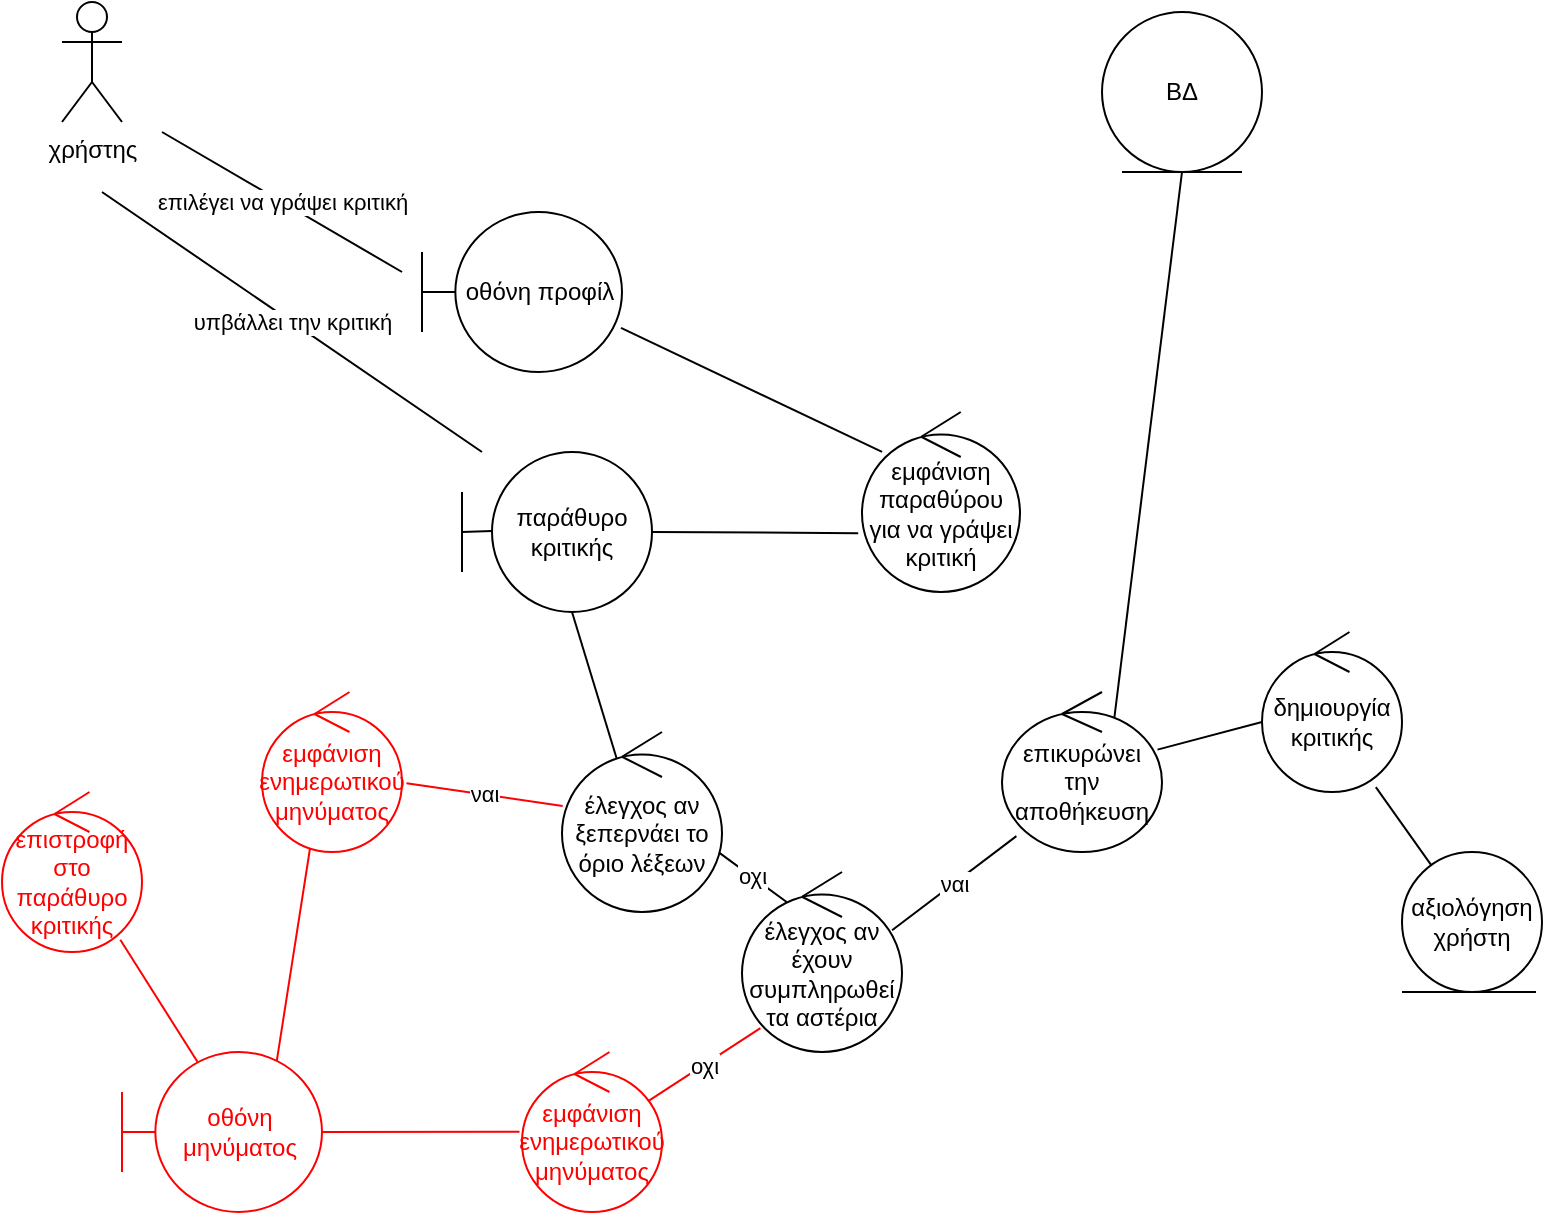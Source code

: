 <mxfile version="26.2.13">
  <diagram name="Σελίδα-1" id="iN9jYaZmVMVzDFcv0H2W">
    <mxGraphModel dx="1228" dy="629" grid="1" gridSize="10" guides="1" tooltips="1" connect="1" arrows="1" fold="1" page="1" pageScale="1" pageWidth="827" pageHeight="1169" math="0" shadow="0">
      <root>
        <mxCell id="0" />
        <mxCell id="1" parent="0" />
        <mxCell id="TvQpU1DDECIcJuuF-ziT-1" value="χρήστης" style="shape=umlActor;verticalLabelPosition=bottom;verticalAlign=top;html=1;outlineConnect=0;" parent="1" vertex="1">
          <mxGeometry x="60" y="45" width="30" height="60" as="geometry" />
        </mxCell>
        <mxCell id="TvQpU1DDECIcJuuF-ziT-22" value="επιλέγει να γράψει κριτική" style="endArrow=none;html=1;rounded=0;" parent="1" edge="1">
          <mxGeometry width="50" height="50" relative="1" as="geometry">
            <mxPoint x="230" y="180" as="sourcePoint" />
            <mxPoint x="110" y="110" as="targetPoint" />
          </mxGeometry>
        </mxCell>
        <mxCell id="TvQpU1DDECIcJuuF-ziT-31" value="παράθυρο κριτικής" style="ellipse;whiteSpace=wrap;html=1;aspect=fixed;" parent="1" vertex="1">
          <mxGeometry x="275" y="270" width="80" height="80" as="geometry" />
        </mxCell>
        <mxCell id="TvQpU1DDECIcJuuF-ziT-32" value="" style="endArrow=none;html=1;rounded=0;" parent="1" edge="1">
          <mxGeometry width="50" height="50" relative="1" as="geometry">
            <mxPoint x="260" y="310" as="sourcePoint" />
            <mxPoint x="275" y="309.5" as="targetPoint" />
          </mxGeometry>
        </mxCell>
        <mxCell id="TvQpU1DDECIcJuuF-ziT-33" value="" style="endArrow=none;html=1;rounded=0;" parent="1" edge="1">
          <mxGeometry width="50" height="50" relative="1" as="geometry">
            <mxPoint x="260" y="330" as="sourcePoint" />
            <mxPoint x="260" y="290" as="targetPoint" />
          </mxGeometry>
        </mxCell>
        <mxCell id="TvQpU1DDECIcJuuF-ziT-34" value="" style="endArrow=none;html=1;rounded=0;exitX=1;exitY=0.5;exitDx=0;exitDy=0;entryX=-0.024;entryY=0.673;entryDx=0;entryDy=0;entryPerimeter=0;" parent="1" source="TvQpU1DDECIcJuuF-ziT-31" edge="1" target="Hqv099XkB52VYJ3C3I_9-15">
          <mxGeometry width="50" height="50" relative="1" as="geometry">
            <mxPoint x="370" y="330" as="sourcePoint" />
            <mxPoint x="460" y="310" as="targetPoint" />
          </mxGeometry>
        </mxCell>
        <mxCell id="TvQpU1DDECIcJuuF-ziT-35" value="υπβάλλει την κριτική" style="endArrow=none;html=1;rounded=0;" parent="1" edge="1">
          <mxGeometry width="50" height="50" relative="1" as="geometry">
            <mxPoint x="270" y="270" as="sourcePoint" />
            <mxPoint x="80" y="140" as="targetPoint" />
          </mxGeometry>
        </mxCell>
        <mxCell id="TvQpU1DDECIcJuuF-ziT-38" value="οχι" style="endArrow=none;html=1;rounded=0;entryX=0.969;entryY=0.662;entryDx=0;entryDy=0;entryPerimeter=0;exitX=0.279;exitY=0.167;exitDx=0;exitDy=0;exitPerimeter=0;" parent="1" source="Hqv099XkB52VYJ3C3I_9-17" target="Hqv099XkB52VYJ3C3I_9-16" edge="1">
          <mxGeometry width="50" height="50" relative="1" as="geometry">
            <mxPoint x="427.6" y="490" as="sourcePoint" />
            <mxPoint x="390.8" y="445.2" as="targetPoint" />
          </mxGeometry>
        </mxCell>
        <mxCell id="TvQpU1DDECIcJuuF-ziT-40" value="αξιολόγηση χρήστη" style="ellipse;whiteSpace=wrap;html=1;aspect=fixed;" parent="1" vertex="1">
          <mxGeometry x="730" y="470" width="70" height="70" as="geometry" />
        </mxCell>
        <mxCell id="TvQpU1DDECIcJuuF-ziT-41" value="" style="endArrow=none;html=1;rounded=0;entryX=0.5;entryY=1;entryDx=0;entryDy=0;exitX=0.701;exitY=0.171;exitDx=0;exitDy=0;exitPerimeter=0;" parent="1" source="Hqv099XkB52VYJ3C3I_9-14" edge="1" target="Hqv099XkB52VYJ3C3I_9-12">
          <mxGeometry width="50" height="50" relative="1" as="geometry">
            <mxPoint x="588.284" y="401.716" as="sourcePoint" />
            <mxPoint x="720" y="100" as="targetPoint" />
            <Array as="points" />
          </mxGeometry>
        </mxCell>
        <mxCell id="TvQpU1DDECIcJuuF-ziT-42" value="" style="endArrow=none;html=1;rounded=0;exitX=0.972;exitY=0.36;exitDx=0;exitDy=0;exitPerimeter=0;entryX=0.02;entryY=0.558;entryDx=0;entryDy=0;entryPerimeter=0;" parent="1" source="Hqv099XkB52VYJ3C3I_9-14" edge="1" target="Hqv099XkB52VYJ3C3I_9-13">
          <mxGeometry width="50" height="50" relative="1" as="geometry">
            <mxPoint x="601.2" y="414" as="sourcePoint" />
            <mxPoint x="665" y="400" as="targetPoint" />
          </mxGeometry>
        </mxCell>
        <mxCell id="TvQpU1DDECIcJuuF-ziT-43" value="" style="endArrow=none;html=1;rounded=0;" parent="1" edge="1">
          <mxGeometry width="50" height="50" relative="1" as="geometry">
            <mxPoint x="730" y="540" as="sourcePoint" />
            <mxPoint x="797" y="540" as="targetPoint" />
          </mxGeometry>
        </mxCell>
        <mxCell id="TvQpU1DDECIcJuuF-ziT-45" value="" style="endArrow=none;html=1;rounded=0;exitX=0.813;exitY=0.97;exitDx=0;exitDy=0;exitPerimeter=0;" parent="1" source="Hqv099XkB52VYJ3C3I_9-13" target="TvQpU1DDECIcJuuF-ziT-40" edge="1">
          <mxGeometry width="50" height="50" relative="1" as="geometry">
            <mxPoint x="729.24" y="426" as="sourcePoint" />
            <mxPoint x="740" y="400" as="targetPoint" />
          </mxGeometry>
        </mxCell>
        <mxCell id="gAIUqOrA6iphY5wcJg3d-3" value="" style="endArrow=none;html=1;rounded=0;exitX=0.357;exitY=0.192;exitDx=0;exitDy=0;exitPerimeter=0;entryX=0.5;entryY=1;entryDx=0;entryDy=0;" parent="1" source="Hqv099XkB52VYJ3C3I_9-16" target="TvQpU1DDECIcJuuF-ziT-31" edge="1">
          <mxGeometry width="50" height="50" relative="1" as="geometry">
            <mxPoint x="333.2" y="422.8" as="sourcePoint" />
            <mxPoint x="330" y="350" as="targetPoint" />
          </mxGeometry>
        </mxCell>
        <mxCell id="gAIUqOrA6iphY5wcJg3d-6" value="ναι" style="endArrow=none;html=1;rounded=0;exitX=1.032;exitY=0.571;exitDx=0;exitDy=0;strokeColor=#FF0000;exitPerimeter=0;entryX=0.004;entryY=0.411;entryDx=0;entryDy=0;entryPerimeter=0;" parent="1" source="Hqv099XkB52VYJ3C3I_9-9" edge="1" target="Hqv099XkB52VYJ3C3I_9-16">
          <mxGeometry width="50" height="50" relative="1" as="geometry">
            <mxPoint x="230.0" y="430" as="sourcePoint" />
            <mxPoint x="310" y="450" as="targetPoint" />
          </mxGeometry>
        </mxCell>
        <mxCell id="gAIUqOrA6iphY5wcJg3d-11" value="ναι" style="endArrow=none;html=1;rounded=0;entryX=0.09;entryY=0.901;entryDx=0;entryDy=0;entryPerimeter=0;exitX=0.938;exitY=0.324;exitDx=0;exitDy=0;exitPerimeter=0;" parent="1" target="Hqv099XkB52VYJ3C3I_9-14" edge="1" source="Hqv099XkB52VYJ3C3I_9-17">
          <mxGeometry width="50" height="50" relative="1" as="geometry">
            <mxPoint x="475" y="510" as="sourcePoint" />
            <mxPoint x="530.919" y="457.465" as="targetPoint" />
          </mxGeometry>
        </mxCell>
        <mxCell id="gAIUqOrA6iphY5wcJg3d-12" value="οχι" style="endArrow=none;html=1;rounded=0;strokeColor=#FF0000;exitX=0.896;exitY=0.31;exitDx=0;exitDy=0;exitPerimeter=0;entryX=0.115;entryY=0.867;entryDx=0;entryDy=0;entryPerimeter=0;" parent="1" edge="1" target="Hqv099XkB52VYJ3C3I_9-17" source="Hqv099XkB52VYJ3C3I_9-10">
          <mxGeometry width="50" height="50" relative="1" as="geometry">
            <mxPoint x="360" y="600" as="sourcePoint" />
            <mxPoint x="410" y="550" as="targetPoint" />
          </mxGeometry>
        </mxCell>
        <mxCell id="gAIUqOrA6iphY5wcJg3d-24" value="" style="endArrow=none;html=1;rounded=0;entryX=1;entryY=0.5;entryDx=0;entryDy=0;exitX=-0.018;exitY=0.498;exitDx=0;exitDy=0;strokeColor=#FF0000;entryPerimeter=0;exitPerimeter=0;" parent="1" source="Hqv099XkB52VYJ3C3I_9-10" target="Hqv099XkB52VYJ3C3I_9-8" edge="1">
          <mxGeometry width="50" height="50" relative="1" as="geometry">
            <mxPoint x="280" y="610.0" as="sourcePoint" />
            <mxPoint x="190" y="610.0" as="targetPoint" />
          </mxGeometry>
        </mxCell>
        <mxCell id="Hqv099XkB52VYJ3C3I_9-1" value="" style="endArrow=none;html=1;rounded=0;entryX=0.127;entryY=0.222;entryDx=0;entryDy=0;exitX=0.995;exitY=0.724;exitDx=0;exitDy=0;exitPerimeter=0;entryPerimeter=0;" edge="1" parent="1" source="Hqv099XkB52VYJ3C3I_9-11" target="Hqv099XkB52VYJ3C3I_9-15">
          <mxGeometry width="50" height="50" relative="1" as="geometry">
            <mxPoint x="360" y="210" as="sourcePoint" />
            <mxPoint x="471.716" y="281.716" as="targetPoint" />
          </mxGeometry>
        </mxCell>
        <mxCell id="Hqv099XkB52VYJ3C3I_9-3" value="" style="endArrow=none;html=1;rounded=0;exitX=0.773;exitY=0.063;exitDx=0;exitDy=0;exitPerimeter=0;strokeColor=#FF0000;entryX=0.346;entryY=0.96;entryDx=0;entryDy=0;entryPerimeter=0;" edge="1" parent="1" source="Hqv099XkB52VYJ3C3I_9-8" target="Hqv099XkB52VYJ3C3I_9-9">
          <mxGeometry width="50" height="50" relative="1" as="geometry">
            <mxPoint x="162.56" y="569.36" as="sourcePoint" />
            <mxPoint x="190" y="470" as="targetPoint" />
          </mxGeometry>
        </mxCell>
        <mxCell id="Hqv099XkB52VYJ3C3I_9-5" value="επιστροφή στο παράθυρο κριτικής" style="ellipse;shape=umlControl;whiteSpace=wrap;html=1;strokeColor=#FF0000;fontColor=#FF0000;" vertex="1" parent="1">
          <mxGeometry x="30" y="440" width="70" height="80" as="geometry" />
        </mxCell>
        <mxCell id="Hqv099XkB52VYJ3C3I_9-7" value="" style="endArrow=none;html=1;rounded=0;entryX=0.845;entryY=0.923;entryDx=0;entryDy=0;entryPerimeter=0;fontColor=#FF0000;strokeColor=#FF0000;exitX=0.378;exitY=0.063;exitDx=0;exitDy=0;exitPerimeter=0;" edge="1" parent="1" source="Hqv099XkB52VYJ3C3I_9-8" target="Hqv099XkB52VYJ3C3I_9-5">
          <mxGeometry width="50" height="50" relative="1" as="geometry">
            <mxPoint x="128.687" y="576.151" as="sourcePoint" />
            <mxPoint x="70" y="530" as="targetPoint" />
          </mxGeometry>
        </mxCell>
        <mxCell id="Hqv099XkB52VYJ3C3I_9-8" value="οθόνη μηνύματος" style="shape=umlBoundary;whiteSpace=wrap;html=1;fontColor=#FF0000;strokeColor=#FF0000;" vertex="1" parent="1">
          <mxGeometry x="90" y="570" width="100" height="80" as="geometry" />
        </mxCell>
        <mxCell id="Hqv099XkB52VYJ3C3I_9-9" value="εμφάνιση ενημερωτικού μηνύματος" style="ellipse;shape=umlControl;whiteSpace=wrap;html=1;fontColor=#FF0000;strokeColor=#FF0000;" vertex="1" parent="1">
          <mxGeometry x="160" y="390" width="70" height="80" as="geometry" />
        </mxCell>
        <mxCell id="Hqv099XkB52VYJ3C3I_9-10" value="εμφάνιση ενημερωτικού μηνύματος" style="ellipse;shape=umlControl;whiteSpace=wrap;html=1;fontColor=#FF0000;strokeColor=#FF0000;" vertex="1" parent="1">
          <mxGeometry x="290" y="570" width="70" height="80" as="geometry" />
        </mxCell>
        <mxCell id="Hqv099XkB52VYJ3C3I_9-11" value="οθόνη προφίλ" style="shape=umlBoundary;whiteSpace=wrap;html=1;" vertex="1" parent="1">
          <mxGeometry x="240" y="150" width="100" height="80" as="geometry" />
        </mxCell>
        <mxCell id="Hqv099XkB52VYJ3C3I_9-12" value="ΒΔ" style="ellipse;shape=umlEntity;whiteSpace=wrap;html=1;" vertex="1" parent="1">
          <mxGeometry x="580" y="50" width="80" height="80" as="geometry" />
        </mxCell>
        <mxCell id="Hqv099XkB52VYJ3C3I_9-13" value="δημιουργία κριτικής" style="ellipse;shape=umlControl;whiteSpace=wrap;html=1;" vertex="1" parent="1">
          <mxGeometry x="660" y="360" width="70" height="80" as="geometry" />
        </mxCell>
        <mxCell id="Hqv099XkB52VYJ3C3I_9-14" value="επικυρώνει την αποθήκευση" style="ellipse;shape=umlControl;whiteSpace=wrap;html=1;" vertex="1" parent="1">
          <mxGeometry x="530" y="390" width="80" height="80" as="geometry" />
        </mxCell>
        <mxCell id="Hqv099XkB52VYJ3C3I_9-15" value="εμφάνιση παραθύρου για να γράψει κριτική" style="ellipse;shape=umlControl;whiteSpace=wrap;html=1;" vertex="1" parent="1">
          <mxGeometry x="460" y="250" width="79" height="90" as="geometry" />
        </mxCell>
        <mxCell id="Hqv099XkB52VYJ3C3I_9-16" value="έλεγχος αν ξεπερνάει το όριο λέξεων" style="ellipse;shape=umlControl;whiteSpace=wrap;html=1;" vertex="1" parent="1">
          <mxGeometry x="310" y="410" width="80" height="90" as="geometry" />
        </mxCell>
        <mxCell id="Hqv099XkB52VYJ3C3I_9-17" value="έλεγχος αν έχουν συμπληρωθεί τα αστέρια" style="ellipse;shape=umlControl;whiteSpace=wrap;html=1;" vertex="1" parent="1">
          <mxGeometry x="400" y="480" width="80" height="90" as="geometry" />
        </mxCell>
      </root>
    </mxGraphModel>
  </diagram>
</mxfile>
